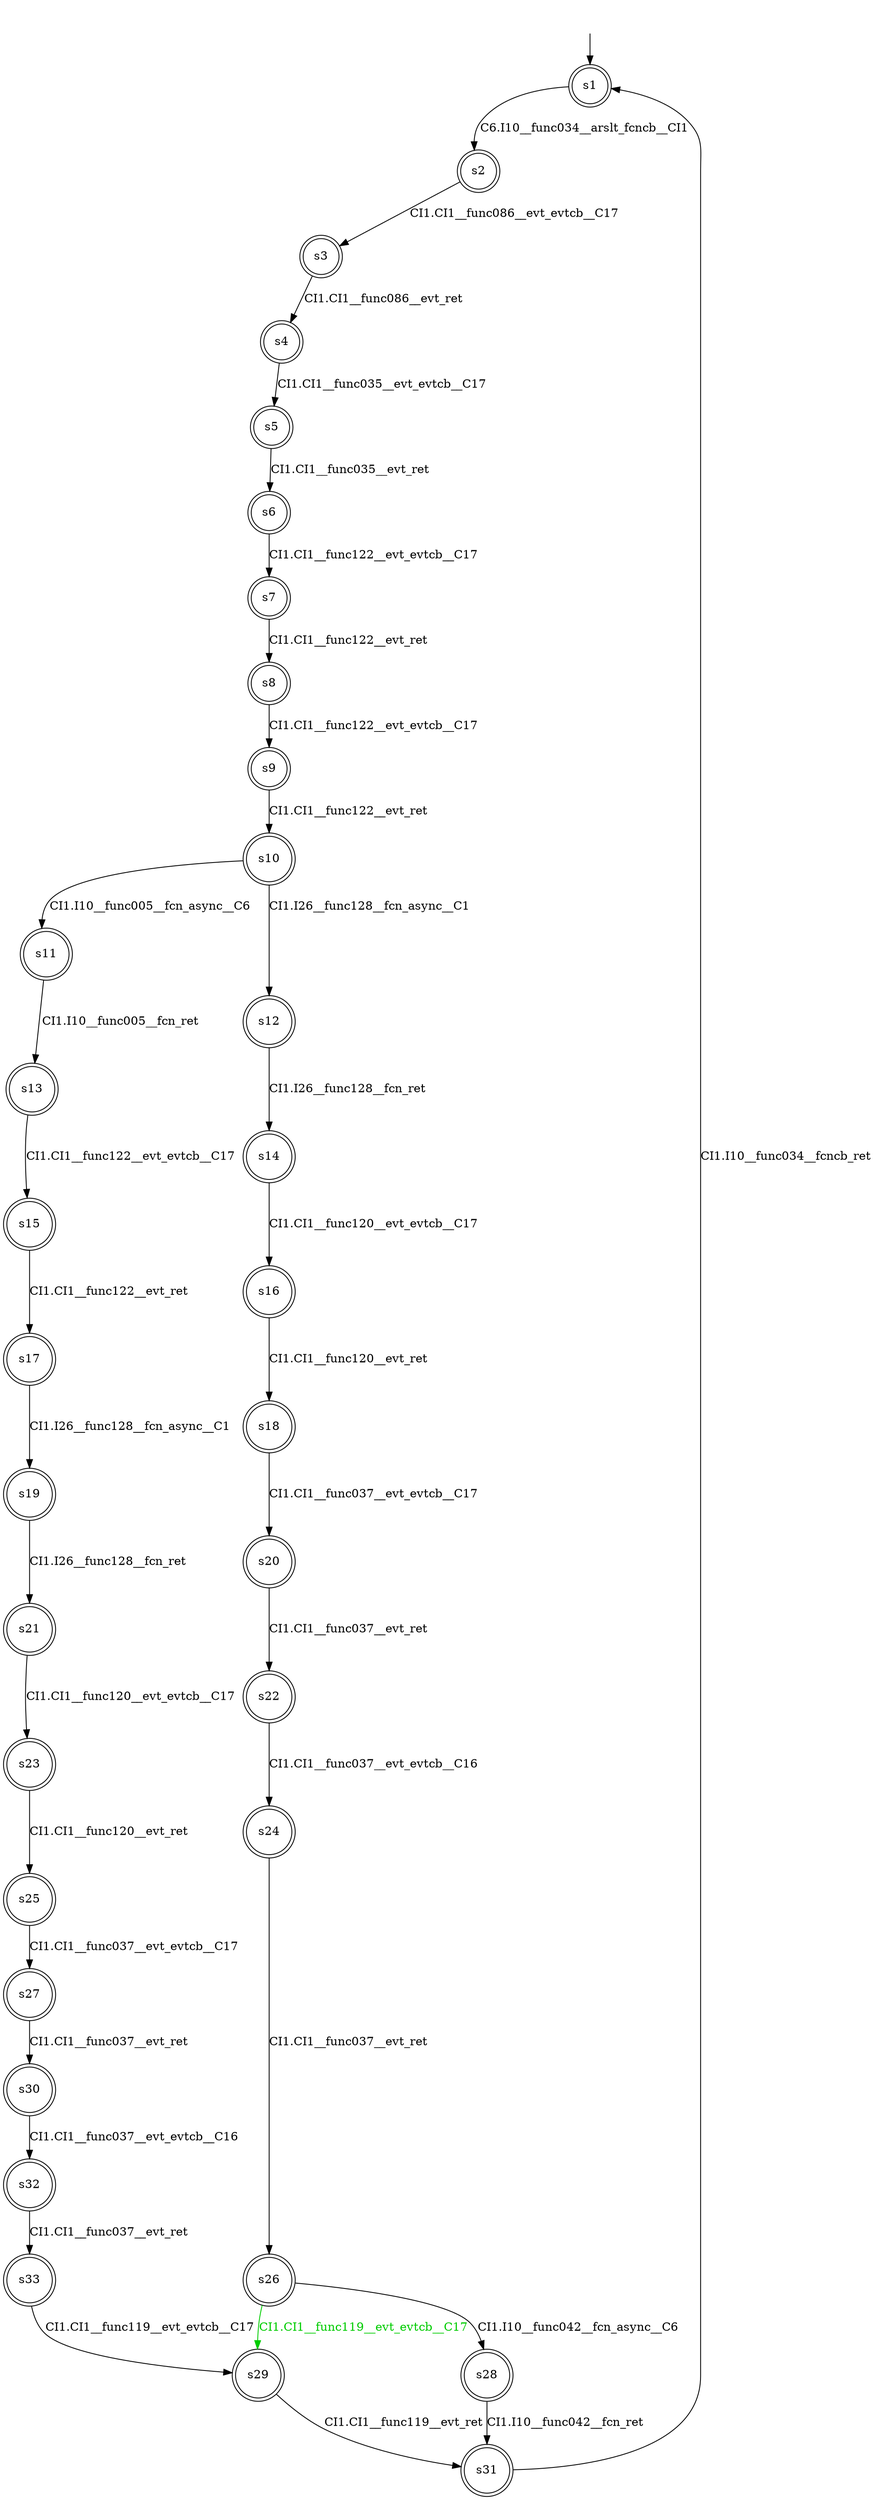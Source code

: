 digraph diffautomaton {
	1 [label=<s1> shape="doublecircle"];
	2 [label=<s2> shape="doublecircle"];
	3 [label=<s3> shape="doublecircle"];
	4 [label=<s4> shape="doublecircle"];
	5 [label=<s5> shape="doublecircle"];
	6 [label=<s6> shape="doublecircle"];
	7 [label=<s7> shape="doublecircle"];
	8 [label=<s8> shape="doublecircle"];
	9 [label=<s9> shape="doublecircle"];
	10 [label=<s10> shape="doublecircle"];
	11 [label=<s11> shape="doublecircle"];
	12 [label=<s12> shape="doublecircle"];
	13 [label=<s13> shape="doublecircle"];
	14 [label=<s14> shape="doublecircle"];
	15 [label=<s15> shape="doublecircle"];
	16 [label=<s16> shape="doublecircle"];
	17 [label=<s17> shape="doublecircle"];
	18 [label=<s18> shape="doublecircle"];
	19 [label=<s19> shape="doublecircle"];
	20 [label=<s20> shape="doublecircle"];
	21 [label=<s21> shape="doublecircle"];
	22 [label=<s22> shape="doublecircle"];
	23 [label=<s23> shape="doublecircle"];
	24 [label=<s24> shape="doublecircle"];
	25 [label=<s25> shape="doublecircle"];
	26 [label=<s26> shape="doublecircle"];
	27 [label=<s27> shape="doublecircle"];
	28 [label=<s28> shape="doublecircle"];
	29 [label=<s29> shape="doublecircle"];
	30 [label=<s30> shape="doublecircle"];
	31 [label=<s31> shape="doublecircle"];
	32 [label=<s32> shape="doublecircle"];
	33 [label=<s33> shape="doublecircle"];
	__init1 [label=<> shape="none"];
	__init1 -> 1;
	1 -> 2 [label=<<font color="#000000">C6.I10__func034__arslt_fcncb__CI1</font>> id="1-0-2"];
	2 -> 3 [label=<<font color="#000000">CI1.CI1__func086__evt_evtcb__C17</font>> id="2-0-3"];
	3 -> 4 [label=<<font color="#000000">CI1.CI1__func086__evt_ret</font>> id="3-0-4"];
	4 -> 5 [label=<<font color="#000000">CI1.CI1__func035__evt_evtcb__C17</font>> id="4-0-5"];
	5 -> 6 [label=<<font color="#000000">CI1.CI1__func035__evt_ret</font>> id="5-0-6"];
	6 -> 7 [label=<<font color="#000000">CI1.CI1__func122__evt_evtcb__C17</font>> id="6-0-7"];
	7 -> 8 [label=<<font color="#000000">CI1.CI1__func122__evt_ret</font>> id="7-0-8"];
	8 -> 9 [label=<<font color="#000000">CI1.CI1__func122__evt_evtcb__C17</font>> id="8-0-9"];
	9 -> 10 [label=<<font color="#000000">CI1.CI1__func122__evt_ret</font>> id="9-0-10"];
	10 -> 11 [label=<<font color="#000000">CI1.I10__func005__fcn_async__C6</font>> id="10-0-11"];
	10 -> 12 [label=<<font color="#000000">CI1.I26__func128__fcn_async__C1</font>> id="10-1-12"];
	11 -> 13 [label=<<font color="#000000">CI1.I10__func005__fcn_ret</font>> id="11-0-13"];
	12 -> 14 [label=<<font color="#000000">CI1.I26__func128__fcn_ret</font>> id="12-0-14"];
	13 -> 15 [label=<<font color="#000000">CI1.CI1__func122__evt_evtcb__C17</font>> id="13-0-15"];
	14 -> 16 [label=<<font color="#000000">CI1.CI1__func120__evt_evtcb__C17</font>> id="14-0-16"];
	15 -> 17 [label=<<font color="#000000">CI1.CI1__func122__evt_ret</font>> id="15-0-17"];
	16 -> 18 [label=<<font color="#000000">CI1.CI1__func120__evt_ret</font>> id="16-0-18"];
	17 -> 19 [label=<<font color="#000000">CI1.I26__func128__fcn_async__C1</font>> id="17-0-19"];
	18 -> 20 [label=<<font color="#000000">CI1.CI1__func037__evt_evtcb__C17</font>> id="18-0-20"];
	19 -> 21 [label=<<font color="#000000">CI1.I26__func128__fcn_ret</font>> id="19-0-21"];
	20 -> 22 [label=<<font color="#000000">CI1.CI1__func037__evt_ret</font>> id="20-0-22"];
	21 -> 23 [label=<<font color="#000000">CI1.CI1__func120__evt_evtcb__C17</font>> id="21-0-23"];
	22 -> 24 [label=<<font color="#000000">CI1.CI1__func037__evt_evtcb__C16</font>> id="22-0-24"];
	23 -> 25 [label=<<font color="#000000">CI1.CI1__func120__evt_ret</font>> id="23-0-25"];
	24 -> 26 [label=<<font color="#000000">CI1.CI1__func037__evt_ret</font>> id="24-0-26"];
	25 -> 27 [label=<<font color="#000000">CI1.CI1__func037__evt_evtcb__C17</font>> id="25-0-27"];
	26 -> 28 [label=<<font color="#000000">CI1.I10__func042__fcn_async__C6</font>> id="26-0-28"];
	26 -> 29 [label=<<font color="#00cc00">CI1.CI1__func119__evt_evtcb__C17</font>> color="#00cc00" id="26-1-29"];
	27 -> 30 [label=<<font color="#000000">CI1.CI1__func037__evt_ret</font>> id="27-0-30"];
	28 -> 31 [label=<<font color="#000000">CI1.I10__func042__fcn_ret</font>> id="28-0-31"];
	29 -> 31 [label=<<font color="#000000">CI1.CI1__func119__evt_ret</font>> id="29-0-31"];
	30 -> 32 [label=<<font color="#000000">CI1.CI1__func037__evt_evtcb__C16</font>> id="30-0-32"];
	31 -> 1 [label=<<font color="#000000">CI1.I10__func034__fcncb_ret</font>> id="31-0-1"];
	32 -> 33 [label=<<font color="#000000">CI1.CI1__func037__evt_ret</font>> id="32-0-33"];
	33 -> 29 [label=<<font color="#000000">CI1.CI1__func119__evt_evtcb__C17</font>> id="33-0-29"];
}
